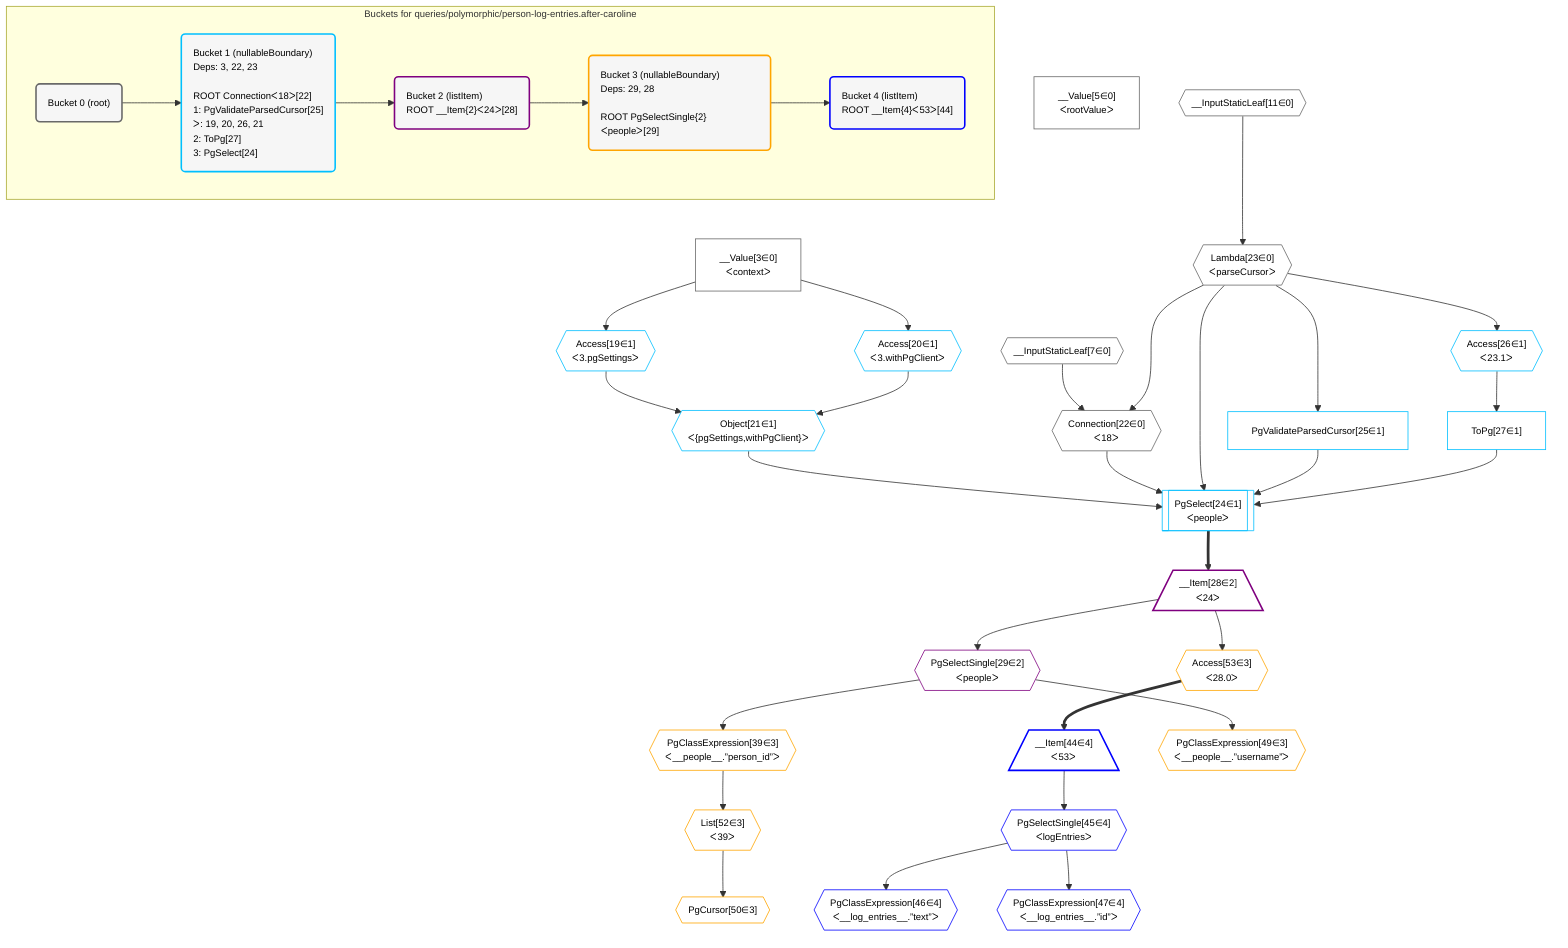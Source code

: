 %%{init: {'themeVariables': { 'fontSize': '12px'}}}%%
graph TD
    classDef path fill:#eee,stroke:#000,color:#000
    classDef plan fill:#fff,stroke-width:1px,color:#000
    classDef itemplan fill:#fff,stroke-width:2px,color:#000
    classDef unbatchedplan fill:#dff,stroke-width:1px,color:#000
    classDef sideeffectplan fill:#fcc,stroke-width:2px,color:#000
    classDef bucket fill:#f6f6f6,color:#000,stroke-width:2px,text-align:left


    %% define steps
    __Value3["__Value[3∈0]<br />ᐸcontextᐳ"]:::plan
    __Value5["__Value[5∈0]<br />ᐸrootValueᐳ"]:::plan
    __InputStaticLeaf7{{"__InputStaticLeaf[7∈0]"}}:::plan
    __InputStaticLeaf11{{"__InputStaticLeaf[11∈0]"}}:::plan
    Access19{{"Access[19∈1]<br />ᐸ3.pgSettingsᐳ"}}:::plan
    Access20{{"Access[20∈1]<br />ᐸ3.withPgClientᐳ"}}:::plan
    Object21{{"Object[21∈1]<br />ᐸ{pgSettings,withPgClient}ᐳ"}}:::plan
    Lambda23{{"Lambda[23∈0]<br />ᐸparseCursorᐳ"}}:::plan
    Connection22{{"Connection[22∈0]<br />ᐸ18ᐳ"}}:::plan
    PgValidateParsedCursor25["PgValidateParsedCursor[25∈1]"]:::plan
    Access26{{"Access[26∈1]<br />ᐸ23.1ᐳ"}}:::plan
    ToPg27["ToPg[27∈1]"]:::plan
    PgSelect24[["PgSelect[24∈1]<br />ᐸpeopleᐳ"]]:::plan
    __Item28[/"__Item[28∈2]<br />ᐸ24ᐳ"\]:::itemplan
    PgSelectSingle29{{"PgSelectSingle[29∈2]<br />ᐸpeopleᐳ"}}:::plan
    PgClassExpression39{{"PgClassExpression[39∈3]<br />ᐸ__people__.”person_id”ᐳ"}}:::plan
    Access53{{"Access[53∈3]<br />ᐸ28.0ᐳ"}}:::plan
    __Item44[/"__Item[44∈4]<br />ᐸ53ᐳ"\]:::itemplan
    PgSelectSingle45{{"PgSelectSingle[45∈4]<br />ᐸlogEntriesᐳ"}}:::plan
    PgClassExpression46{{"PgClassExpression[46∈4]<br />ᐸ__log_entries__.”text”ᐳ"}}:::plan
    PgClassExpression47{{"PgClassExpression[47∈4]<br />ᐸ__log_entries__.”id”ᐳ"}}:::plan
    PgClassExpression49{{"PgClassExpression[49∈3]<br />ᐸ__people__.”username”ᐳ"}}:::plan
    List52{{"List[52∈3]<br />ᐸ39ᐳ"}}:::plan
    PgCursor50{{"PgCursor[50∈3]"}}:::plan

    %% plan dependencies
    __Value3 --> Access19
    __Value3 --> Access20
    Access19 & Access20 --> Object21
    __InputStaticLeaf11 --> Lambda23
    __InputStaticLeaf7 & Lambda23 --> Connection22
    Lambda23 --> PgValidateParsedCursor25
    Lambda23 --> Access26
    Access26 --> ToPg27
    Object21 & Connection22 & Lambda23 & PgValidateParsedCursor25 & ToPg27 --> PgSelect24
    PgSelect24 ==> __Item28
    __Item28 --> PgSelectSingle29
    PgSelectSingle29 --> PgClassExpression39
    __Item28 --> Access53
    Access53 ==> __Item44
    __Item44 --> PgSelectSingle45
    PgSelectSingle45 --> PgClassExpression46
    PgSelectSingle45 --> PgClassExpression47
    PgSelectSingle29 --> PgClassExpression49
    PgClassExpression39 --> List52
    List52 --> PgCursor50

    subgraph "Buckets for queries/polymorphic/person-log-entries.after-caroline"
    Bucket0("Bucket 0 (root)"):::bucket
    classDef bucket0 stroke:#696969
    class Bucket0,__Value3,__Value5,__InputStaticLeaf7,__InputStaticLeaf11,Connection22,Lambda23 bucket0
    Bucket1("Bucket 1 (nullableBoundary)<br />Deps: 3, 22, 23<br /><br />ROOT Connectionᐸ18ᐳ[22]<br />1: PgValidateParsedCursor[25]<br />ᐳ: 19, 20, 26, 21<br />2: ToPg[27]<br />3: PgSelect[24]"):::bucket
    classDef bucket1 stroke:#00bfff
    class Bucket1,Access19,Access20,Object21,PgSelect24,PgValidateParsedCursor25,Access26,ToPg27 bucket1
    Bucket2("Bucket 2 (listItem)<br />ROOT __Item{2}ᐸ24ᐳ[28]"):::bucket
    classDef bucket2 stroke:#7f007f
    class Bucket2,__Item28,PgSelectSingle29 bucket2
    Bucket3("Bucket 3 (nullableBoundary)<br />Deps: 29, 28<br /><br />ROOT PgSelectSingle{2}ᐸpeopleᐳ[29]"):::bucket
    classDef bucket3 stroke:#ffa500
    class Bucket3,PgClassExpression39,PgClassExpression49,PgCursor50,List52,Access53 bucket3
    Bucket4("Bucket 4 (listItem)<br />ROOT __Item{4}ᐸ53ᐳ[44]"):::bucket
    classDef bucket4 stroke:#0000ff
    class Bucket4,__Item44,PgSelectSingle45,PgClassExpression46,PgClassExpression47 bucket4
    Bucket0 --> Bucket1
    Bucket1 --> Bucket2
    Bucket2 --> Bucket3
    Bucket3 --> Bucket4
    end